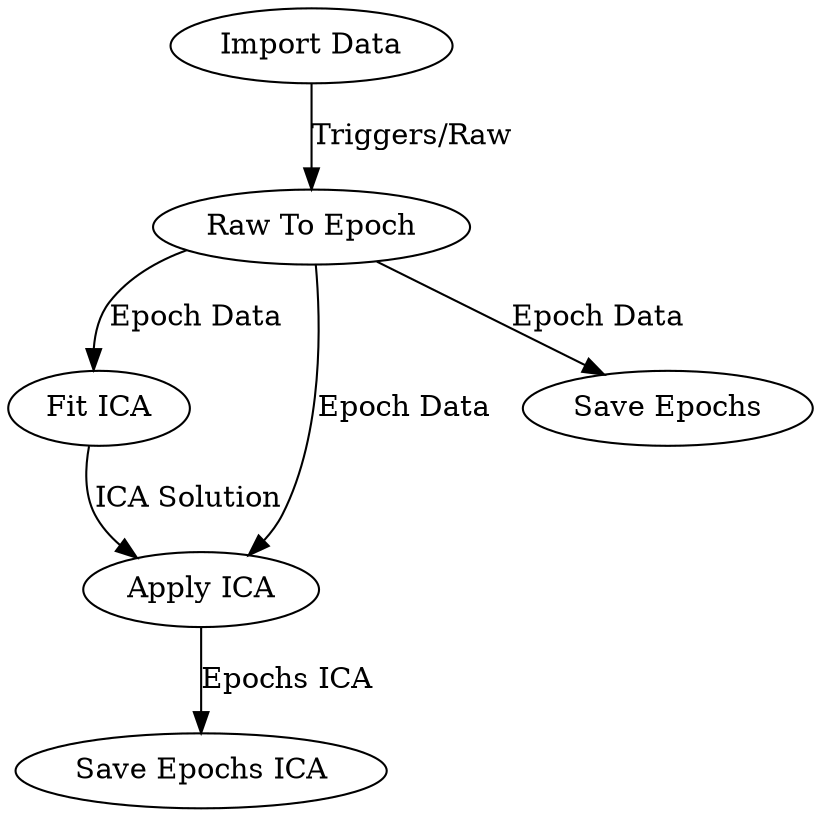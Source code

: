 // The Round Table
digraph {
	e196437054994cc49a99b89c739a265a [label="Raw To Epoch"]
	"25e8c22549634754ab61d8b71c3f2d36" [label="Fit ICA"]
	b4c33bb60e8146059cbe5774ccf5af32 [label="Import Data"]
	f467eadfede742dabe532c2b6d159505 [label="Apply ICA"]
	"8c1cc6e9dfa945abb8ccbd5c6f9dfc2d" [label="Save Epochs"]
	ea1e320db85b466cb4a5f08d5f971f82 [label="Save Epochs ICA"]
	f467eadfede742dabe532c2b6d159505 -> ea1e320db85b466cb4a5f08d5f971f82 [label="Epochs ICA"]
	e196437054994cc49a99b89c739a265a -> "8c1cc6e9dfa945abb8ccbd5c6f9dfc2d" [label="Epoch Data"]
	"25e8c22549634754ab61d8b71c3f2d36" -> f467eadfede742dabe532c2b6d159505 [label="ICA Solution"]
	e196437054994cc49a99b89c739a265a -> f467eadfede742dabe532c2b6d159505 [label="Epoch Data"]
	e196437054994cc49a99b89c739a265a -> "25e8c22549634754ab61d8b71c3f2d36" [label="Epoch Data"]
	b4c33bb60e8146059cbe5774ccf5af32 -> e196437054994cc49a99b89c739a265a [label="Triggers/Raw"]
}
